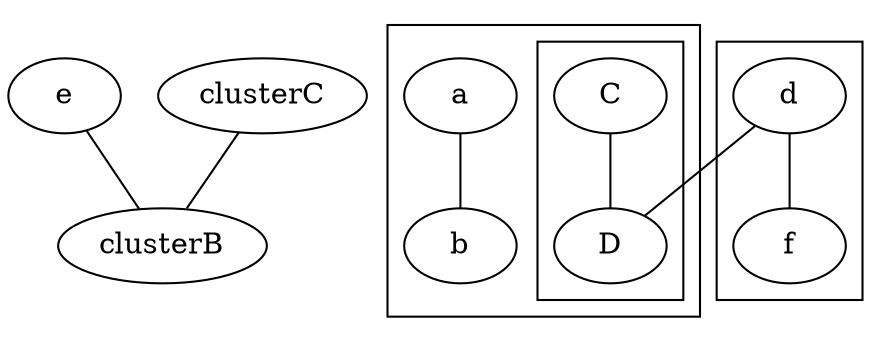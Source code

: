 /*
Undirected Graph Clusters
http://www.graphviz.org/Gallery/undirected/fdpclust.html
*/
graph G {
  e
  subgraph clusterA {
    a -- b;
    subgraph clusterC {
      C -- D;
    }
  }
  subgraph clusterB {
    d -- f
  }
  d -- D
  e -- clusterB
  clusterC -- clusterB
}
